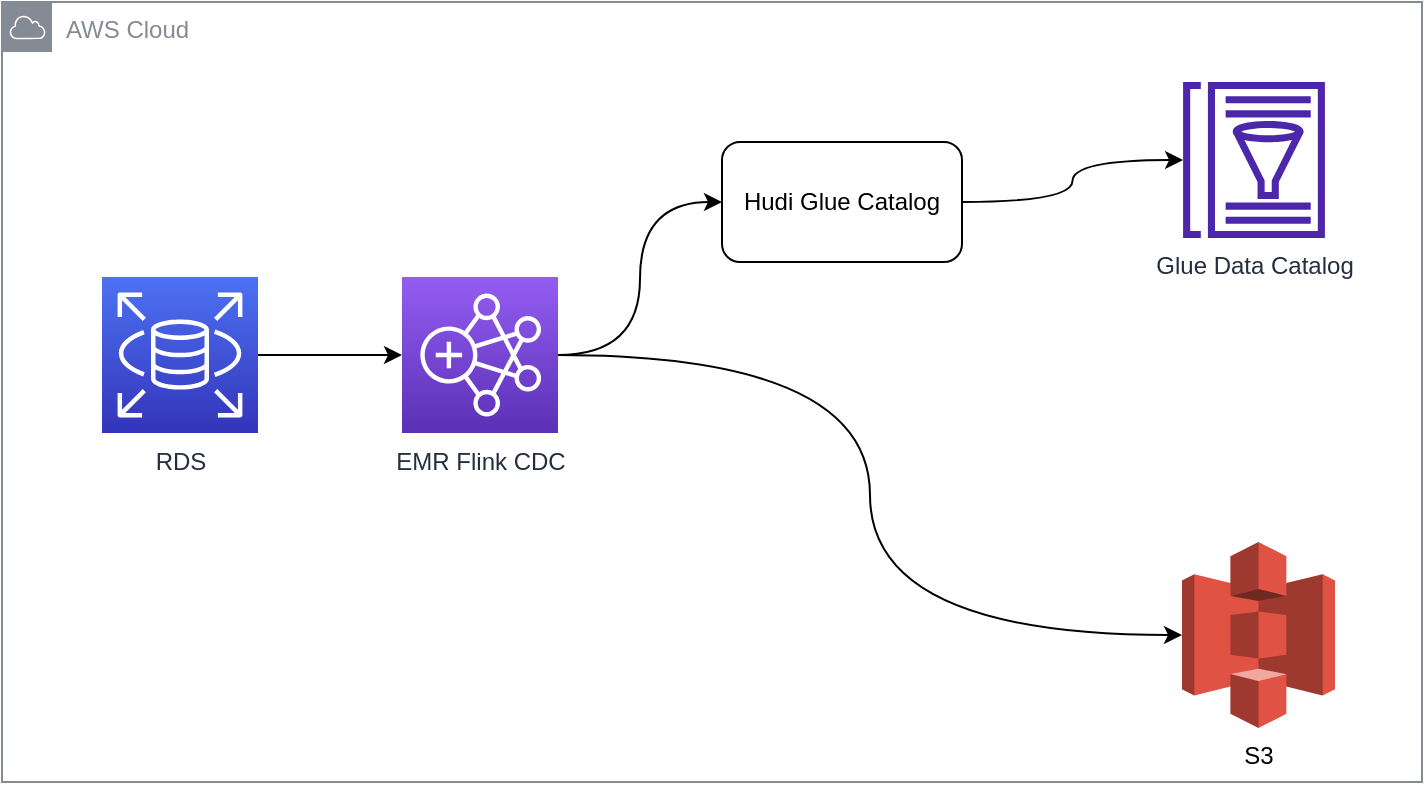 <mxfile version="20.6.0" type="github">
  <diagram id="Cd5y1kNHd57_tZJnAyKG" name="Page-1">
    <mxGraphModel dx="1042" dy="564" grid="1" gridSize="10" guides="1" tooltips="1" connect="1" arrows="1" fold="1" page="1" pageScale="1" pageWidth="827" pageHeight="1169" math="0" shadow="0">
      <root>
        <mxCell id="0" />
        <mxCell id="1" parent="0" />
        <mxCell id="FE19WrhtxEeYcqXIJ0xn-2" value="AWS Cloud" style="sketch=0;outlineConnect=0;gradientColor=none;html=1;whiteSpace=wrap;fontSize=12;fontStyle=0;shape=mxgraph.aws4.group;grIcon=mxgraph.aws4.group_aws_cloud;strokeColor=#858B94;fillColor=none;verticalAlign=top;align=left;spacingLeft=30;fontColor=#858B94;dashed=0;" parent="1" vertex="1">
          <mxGeometry x="60" y="90" width="710" height="390" as="geometry" />
        </mxCell>
        <mxCell id="DkJPr1J9yXdr6lBRk-ze-1" value="Glue Data Catalog" style="sketch=0;outlineConnect=0;fontColor=#232F3E;gradientColor=none;fillColor=#4D27AA;strokeColor=none;dashed=0;verticalLabelPosition=bottom;verticalAlign=top;align=center;html=1;fontSize=12;fontStyle=0;aspect=fixed;pointerEvents=1;shape=mxgraph.aws4.glue_data_catalog;" parent="1" vertex="1">
          <mxGeometry x="650" y="130" width="72" height="78" as="geometry" />
        </mxCell>
        <mxCell id="nCzQVOr3wxltccUAzvmY-1" style="edgeStyle=orthogonalEdgeStyle;rounded=0;orthogonalLoop=1;jettySize=auto;html=1;exitX=1;exitY=0.5;exitDx=0;exitDy=0;exitPerimeter=0;" parent="1" source="KQLKy6pS23xvt4txy2rW-2" target="KQLKy6pS23xvt4txy2rW-3" edge="1">
          <mxGeometry relative="1" as="geometry" />
        </mxCell>
        <mxCell id="KQLKy6pS23xvt4txy2rW-2" value="RDS" style="sketch=0;points=[[0,0,0],[0.25,0,0],[0.5,0,0],[0.75,0,0],[1,0,0],[0,1,0],[0.25,1,0],[0.5,1,0],[0.75,1,0],[1,1,0],[0,0.25,0],[0,0.5,0],[0,0.75,0],[1,0.25,0],[1,0.5,0],[1,0.75,0]];outlineConnect=0;fontColor=#232F3E;gradientColor=#4D72F3;gradientDirection=north;fillColor=#3334B9;strokeColor=#ffffff;dashed=0;verticalLabelPosition=bottom;verticalAlign=top;align=center;html=1;fontSize=12;fontStyle=0;aspect=fixed;shape=mxgraph.aws4.resourceIcon;resIcon=mxgraph.aws4.rds;" parent="1" vertex="1">
          <mxGeometry x="110" y="227.5" width="78" height="78" as="geometry" />
        </mxCell>
        <mxCell id="nCzQVOr3wxltccUAzvmY-5" style="edgeStyle=orthogonalEdgeStyle;curved=1;orthogonalLoop=1;jettySize=auto;html=1;entryX=0;entryY=0.5;entryDx=0;entryDy=0;entryPerimeter=0;strokeColor=default;" parent="1" source="KQLKy6pS23xvt4txy2rW-3" target="nCzQVOr3wxltccUAzvmY-3" edge="1">
          <mxGeometry relative="1" as="geometry" />
        </mxCell>
        <mxCell id="kUrOvLJshfsPBTCSwvpb-2" style="edgeStyle=orthogonalEdgeStyle;orthogonalLoop=1;jettySize=auto;html=1;entryX=0;entryY=0.5;entryDx=0;entryDy=0;curved=1;" parent="1" source="KQLKy6pS23xvt4txy2rW-3" target="kUrOvLJshfsPBTCSwvpb-1" edge="1">
          <mxGeometry relative="1" as="geometry" />
        </mxCell>
        <mxCell id="KQLKy6pS23xvt4txy2rW-3" value="EMR Flink CDC" style="sketch=0;points=[[0,0,0],[0.25,0,0],[0.5,0,0],[0.75,0,0],[1,0,0],[0,1,0],[0.25,1,0],[0.5,1,0],[0.75,1,0],[1,1,0],[0,0.25,0],[0,0.5,0],[0,0.75,0],[1,0.25,0],[1,0.5,0],[1,0.75,0]];outlineConnect=0;fontColor=#232F3E;gradientColor=#945DF2;gradientDirection=north;fillColor=#5A30B5;strokeColor=#ffffff;dashed=0;verticalLabelPosition=bottom;verticalAlign=top;align=center;html=1;fontSize=12;fontStyle=0;aspect=fixed;shape=mxgraph.aws4.resourceIcon;resIcon=mxgraph.aws4.emr;" parent="1" vertex="1">
          <mxGeometry x="260" y="227.5" width="78" height="78" as="geometry" />
        </mxCell>
        <mxCell id="nCzQVOr3wxltccUAzvmY-3" value="S3" style="outlineConnect=0;dashed=0;verticalLabelPosition=bottom;verticalAlign=top;align=center;html=1;shape=mxgraph.aws3.s3;fillColor=#E05243;gradientColor=none;" parent="1" vertex="1">
          <mxGeometry x="650" y="360" width="76.5" height="93" as="geometry" />
        </mxCell>
        <mxCell id="kUrOvLJshfsPBTCSwvpb-3" style="edgeStyle=orthogonalEdgeStyle;curved=1;orthogonalLoop=1;jettySize=auto;html=1;" parent="1" source="kUrOvLJshfsPBTCSwvpb-1" target="DkJPr1J9yXdr6lBRk-ze-1" edge="1">
          <mxGeometry relative="1" as="geometry" />
        </mxCell>
        <mxCell id="kUrOvLJshfsPBTCSwvpb-1" value="Hudi Glue Catalog" style="rounded=1;whiteSpace=wrap;html=1;" parent="1" vertex="1">
          <mxGeometry x="420" y="160" width="120" height="60" as="geometry" />
        </mxCell>
        <mxCell id="iyVDirLnrr9Zhz3C58IK-1" value="" style="shape=image;verticalLabelPosition=bottom;labelBackgroundColor=default;verticalAlign=top;aspect=fixed;imageAspect=0;image=https://hudi.apache.org/assets/images/hudi.png;" parent="1" vertex="1">
          <mxGeometry x="638.25" y="330" width="100" height="30" as="geometry" />
        </mxCell>
      </root>
    </mxGraphModel>
  </diagram>
</mxfile>

